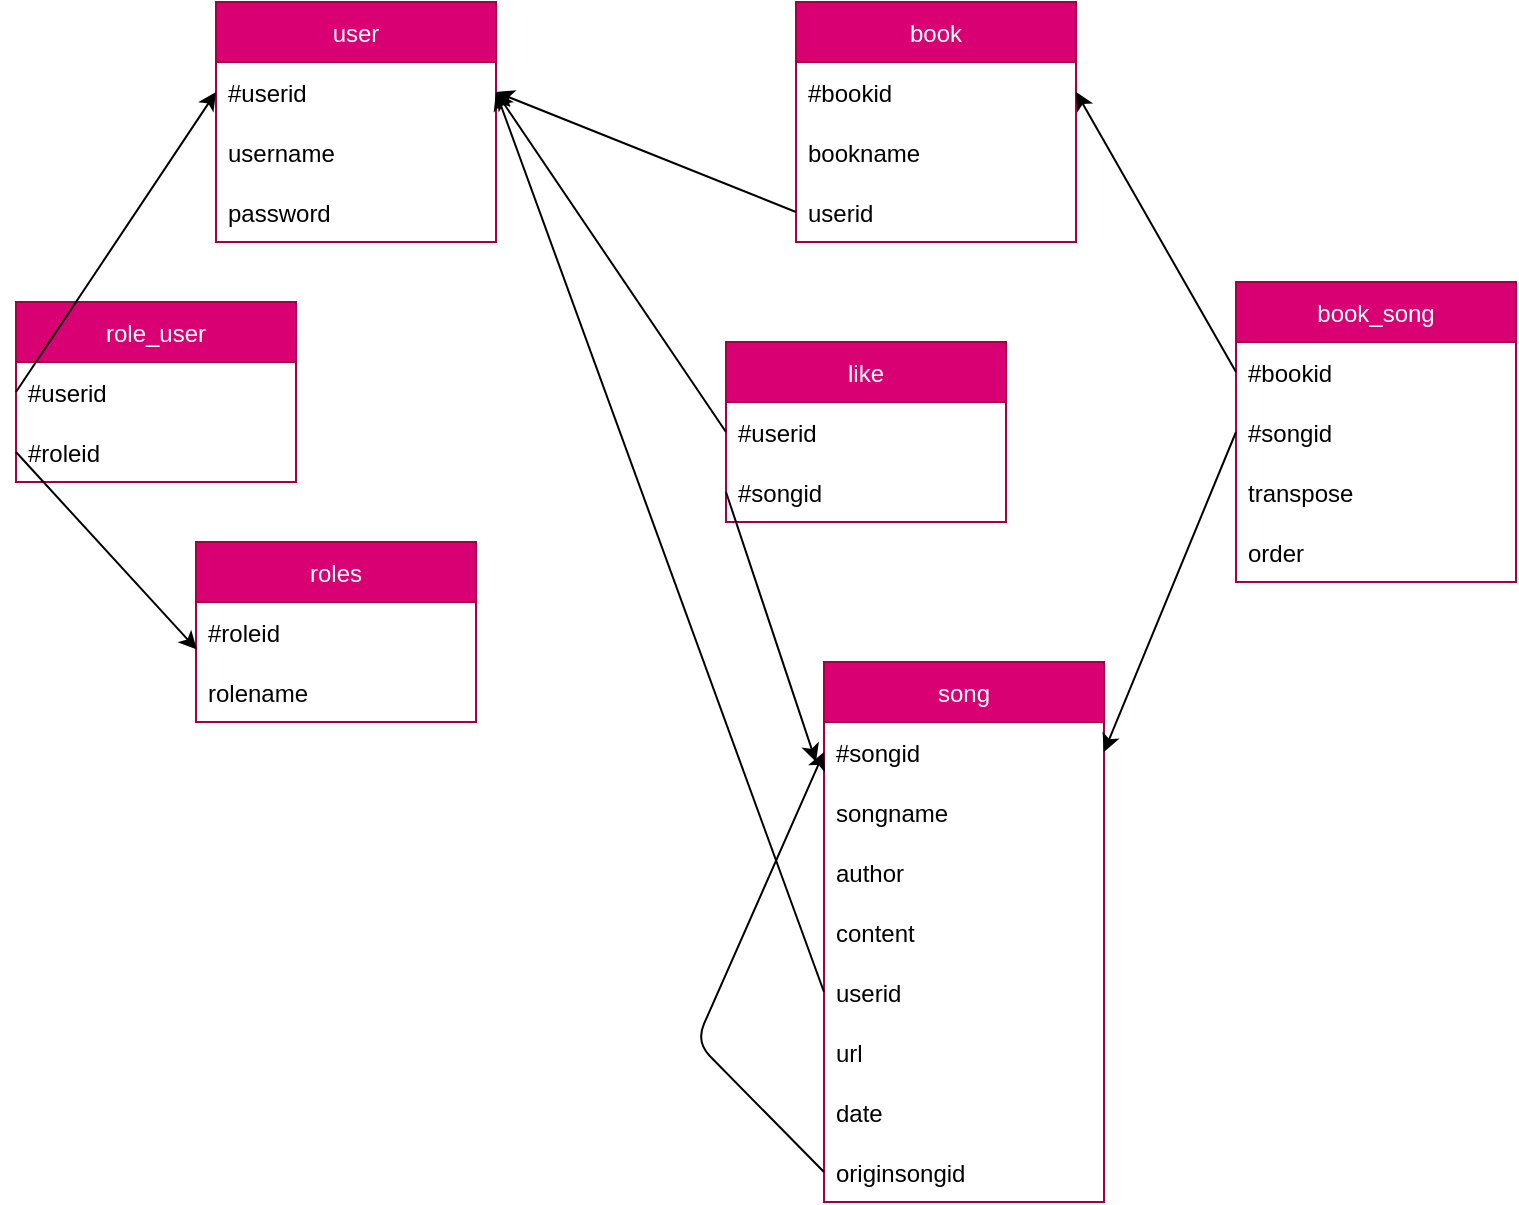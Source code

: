 <mxfile>
    <diagram id="D3xTFNK2kymklrmmOKtB" name="Page-1">
        <mxGraphModel dx="718" dy="527" grid="1" gridSize="10" guides="1" tooltips="1" connect="1" arrows="1" fold="1" page="1" pageScale="1" pageWidth="827" pageHeight="1169" math="0" shadow="0">
            <root>
                <mxCell id="0"/>
                <mxCell id="1" parent="0"/>
                <mxCell id="23" value="user" style="swimlane;fontStyle=0;childLayout=stackLayout;horizontal=1;startSize=30;horizontalStack=0;resizeParent=1;resizeParentMax=0;resizeLast=0;collapsible=1;marginBottom=0;fillColor=#d80073;fontColor=#ffffff;strokeColor=#A50040;" parent="1" vertex="1">
                    <mxGeometry x="139" y="40" width="140" height="120" as="geometry"/>
                </mxCell>
                <mxCell id="24" value="#userid" style="text;strokeColor=none;fillColor=none;align=left;verticalAlign=middle;spacingLeft=4;spacingRight=4;overflow=hidden;points=[[0,0.5],[1,0.5]];portConstraint=eastwest;rotatable=0;" parent="23" vertex="1">
                    <mxGeometry y="30" width="140" height="30" as="geometry"/>
                </mxCell>
                <mxCell id="25" value="username" style="text;strokeColor=none;fillColor=none;align=left;verticalAlign=middle;spacingLeft=4;spacingRight=4;overflow=hidden;points=[[0,0.5],[1,0.5]];portConstraint=eastwest;rotatable=0;" parent="23" vertex="1">
                    <mxGeometry y="60" width="140" height="30" as="geometry"/>
                </mxCell>
                <mxCell id="26" value="password" style="text;strokeColor=none;fillColor=none;align=left;verticalAlign=middle;spacingLeft=4;spacingRight=4;overflow=hidden;points=[[0,0.5],[1,0.5]];portConstraint=eastwest;rotatable=0;" parent="23" vertex="1">
                    <mxGeometry y="90" width="140" height="30" as="geometry"/>
                </mxCell>
                <mxCell id="27" value="book" style="swimlane;fontStyle=0;childLayout=stackLayout;horizontal=1;startSize=30;horizontalStack=0;resizeParent=1;resizeParentMax=0;resizeLast=0;collapsible=1;marginBottom=0;fillColor=#d80073;fontColor=#ffffff;strokeColor=#A50040;" parent="1" vertex="1">
                    <mxGeometry x="429" y="40" width="140" height="120" as="geometry"/>
                </mxCell>
                <mxCell id="28" value="#bookid" style="text;strokeColor=none;fillColor=none;align=left;verticalAlign=middle;spacingLeft=4;spacingRight=4;overflow=hidden;points=[[0,0.5],[1,0.5]];portConstraint=eastwest;rotatable=0;" parent="27" vertex="1">
                    <mxGeometry y="30" width="140" height="30" as="geometry"/>
                </mxCell>
                <mxCell id="29" value="bookname" style="text;strokeColor=none;fillColor=none;align=left;verticalAlign=middle;spacingLeft=4;spacingRight=4;overflow=hidden;points=[[0,0.5],[1,0.5]];portConstraint=eastwest;rotatable=0;" parent="27" vertex="1">
                    <mxGeometry y="60" width="140" height="30" as="geometry"/>
                </mxCell>
                <mxCell id="56" value="userid" style="text;strokeColor=none;fillColor=none;align=left;verticalAlign=middle;spacingLeft=4;spacingRight=4;overflow=hidden;points=[[0,0.5],[1,0.5]];portConstraint=eastwest;rotatable=0;" parent="27" vertex="1">
                    <mxGeometry y="90" width="140" height="30" as="geometry"/>
                </mxCell>
                <mxCell id="31" value="song" style="swimlane;fontStyle=0;childLayout=stackLayout;horizontal=1;startSize=30;horizontalStack=0;resizeParent=1;resizeParentMax=0;resizeLast=0;collapsible=1;marginBottom=0;fillColor=#d80073;fontColor=#ffffff;strokeColor=#A50040;" parent="1" vertex="1">
                    <mxGeometry x="443" y="370" width="140" height="270" as="geometry">
                        <mxRectangle x="260" y="860" width="60" height="30" as="alternateBounds"/>
                    </mxGeometry>
                </mxCell>
                <mxCell id="32" value="#songid" style="text;strokeColor=none;fillColor=none;align=left;verticalAlign=middle;spacingLeft=4;spacingRight=4;overflow=hidden;points=[[0,0.5],[1,0.5]];portConstraint=eastwest;rotatable=0;" parent="31" vertex="1">
                    <mxGeometry y="30" width="140" height="30" as="geometry"/>
                </mxCell>
                <mxCell id="33" value="songname" style="text;strokeColor=none;fillColor=none;align=left;verticalAlign=middle;spacingLeft=4;spacingRight=4;overflow=hidden;points=[[0,0.5],[1,0.5]];portConstraint=eastwest;rotatable=0;" parent="31" vertex="1">
                    <mxGeometry y="60" width="140" height="30" as="geometry"/>
                </mxCell>
                <mxCell id="35" value="author" style="text;strokeColor=none;fillColor=none;align=left;verticalAlign=middle;spacingLeft=4;spacingRight=4;overflow=hidden;points=[[0,0.5],[1,0.5]];portConstraint=eastwest;rotatable=0;" parent="31" vertex="1">
                    <mxGeometry y="90" width="140" height="30" as="geometry"/>
                </mxCell>
                <mxCell id="36" value="content" style="text;strokeColor=none;fillColor=none;align=left;verticalAlign=middle;spacingLeft=4;spacingRight=4;overflow=hidden;points=[[0,0.5],[1,0.5]];portConstraint=eastwest;rotatable=0;" parent="31" vertex="1">
                    <mxGeometry y="120" width="140" height="30" as="geometry"/>
                </mxCell>
                <mxCell id="54" value="userid" style="text;strokeColor=none;fillColor=none;align=left;verticalAlign=middle;spacingLeft=4;spacingRight=4;overflow=hidden;points=[[0,0.5],[1,0.5]];portConstraint=eastwest;rotatable=0;" parent="31" vertex="1">
                    <mxGeometry y="150" width="140" height="30" as="geometry"/>
                </mxCell>
                <mxCell id="63" value="url" style="text;strokeColor=none;fillColor=none;align=left;verticalAlign=middle;spacingLeft=4;spacingRight=4;overflow=hidden;points=[[0,0.5],[1,0.5]];portConstraint=eastwest;rotatable=0;" parent="31" vertex="1">
                    <mxGeometry y="180" width="140" height="30" as="geometry"/>
                </mxCell>
                <mxCell id="88" value="date" style="text;strokeColor=none;fillColor=none;align=left;verticalAlign=middle;spacingLeft=4;spacingRight=4;overflow=hidden;points=[[0,0.5],[1,0.5]];portConstraint=eastwest;rotatable=0;" parent="31" vertex="1">
                    <mxGeometry y="210" width="140" height="30" as="geometry"/>
                </mxCell>
                <mxCell id="89" value="originsongid" style="text;strokeColor=none;fillColor=none;align=left;verticalAlign=middle;spacingLeft=4;spacingRight=4;overflow=hidden;points=[[0,0.5],[1,0.5]];portConstraint=eastwest;rotatable=0;" parent="31" vertex="1">
                    <mxGeometry y="240" width="140" height="30" as="geometry"/>
                </mxCell>
                <mxCell id="91" style="edgeStyle=none;html=1;exitX=0;exitY=0.5;exitDx=0;exitDy=0;entryX=0;entryY=0.5;entryDx=0;entryDy=0;" parent="31" source="89" target="32" edge="1">
                    <mxGeometry relative="1" as="geometry">
                        <mxPoint x="-114" y="110" as="targetPoint"/>
                        <Array as="points">
                            <mxPoint x="-64" y="190"/>
                        </Array>
                    </mxGeometry>
                </mxCell>
                <mxCell id="49" value="book_song" style="swimlane;fontStyle=0;childLayout=stackLayout;horizontal=1;startSize=30;horizontalStack=0;resizeParent=1;resizeParentMax=0;resizeLast=0;collapsible=1;marginBottom=0;fillColor=#d80073;fontColor=#ffffff;strokeColor=#A50040;" parent="1" vertex="1">
                    <mxGeometry x="649" y="180" width="140" height="150" as="geometry"/>
                </mxCell>
                <mxCell id="50" value="#bookid" style="text;strokeColor=none;fillColor=none;align=left;verticalAlign=middle;spacingLeft=4;spacingRight=4;overflow=hidden;points=[[0,0.5],[1,0.5]];portConstraint=eastwest;rotatable=0;" parent="49" vertex="1">
                    <mxGeometry y="30" width="140" height="30" as="geometry"/>
                </mxCell>
                <mxCell id="51" value="#songid" style="text;strokeColor=none;fillColor=none;align=left;verticalAlign=middle;spacingLeft=4;spacingRight=4;overflow=hidden;points=[[0,0.5],[1,0.5]];portConstraint=eastwest;rotatable=0;" parent="49" vertex="1">
                    <mxGeometry y="60" width="140" height="30" as="geometry"/>
                </mxCell>
                <mxCell id="74" value="transpose" style="text;strokeColor=none;fillColor=none;align=left;verticalAlign=middle;spacingLeft=4;spacingRight=4;overflow=hidden;points=[[0,0.5],[1,0.5]];portConstraint=eastwest;rotatable=0;" parent="49" vertex="1">
                    <mxGeometry y="90" width="140" height="30" as="geometry"/>
                </mxCell>
                <mxCell id="75" value="order" style="text;strokeColor=none;fillColor=none;align=left;verticalAlign=middle;spacingLeft=4;spacingRight=4;overflow=hidden;points=[[0,0.5],[1,0.5]];portConstraint=eastwest;rotatable=0;" parent="49" vertex="1">
                    <mxGeometry y="120" width="140" height="30" as="geometry"/>
                </mxCell>
                <mxCell id="52" style="edgeStyle=none;html=1;exitX=0;exitY=0.5;exitDx=0;exitDy=0;entryX=1;entryY=0.5;entryDx=0;entryDy=0;" parent="1" source="50" target="28" edge="1">
                    <mxGeometry relative="1" as="geometry"/>
                </mxCell>
                <mxCell id="53" style="edgeStyle=none;html=1;exitX=0;exitY=0.5;exitDx=0;exitDy=0;entryX=1;entryY=0.5;entryDx=0;entryDy=0;" parent="1" source="51" target="32" edge="1">
                    <mxGeometry relative="1" as="geometry"/>
                </mxCell>
                <mxCell id="55" style="edgeStyle=none;html=1;exitX=0;exitY=0.5;exitDx=0;exitDy=0;entryX=1;entryY=0.5;entryDx=0;entryDy=0;" parent="1" source="54" target="24" edge="1">
                    <mxGeometry relative="1" as="geometry"/>
                </mxCell>
                <mxCell id="57" style="edgeStyle=none;html=1;exitX=0;exitY=0.5;exitDx=0;exitDy=0;entryX=1;entryY=0.5;entryDx=0;entryDy=0;" parent="1" source="56" target="24" edge="1">
                    <mxGeometry relative="1" as="geometry"/>
                </mxCell>
                <mxCell id="58" value="like" style="swimlane;fontStyle=0;childLayout=stackLayout;horizontal=1;startSize=30;horizontalStack=0;resizeParent=1;resizeParentMax=0;resizeLast=0;collapsible=1;marginBottom=0;fillColor=#d80073;fontColor=#ffffff;strokeColor=#A50040;" parent="1" vertex="1">
                    <mxGeometry x="394" y="210" width="140" height="90" as="geometry"/>
                </mxCell>
                <mxCell id="59" value="#userid" style="text;strokeColor=none;fillColor=none;align=left;verticalAlign=middle;spacingLeft=4;spacingRight=4;overflow=hidden;points=[[0,0.5],[1,0.5]];portConstraint=eastwest;rotatable=0;" parent="58" vertex="1">
                    <mxGeometry y="30" width="140" height="30" as="geometry"/>
                </mxCell>
                <mxCell id="60" value="#songid" style="text;strokeColor=none;fillColor=none;align=left;verticalAlign=middle;spacingLeft=4;spacingRight=4;overflow=hidden;points=[[0,0.5],[1,0.5]];portConstraint=eastwest;rotatable=0;" parent="58" vertex="1">
                    <mxGeometry y="60" width="140" height="30" as="geometry"/>
                </mxCell>
                <mxCell id="61" style="edgeStyle=none;html=1;exitX=0;exitY=0.5;exitDx=0;exitDy=0;entryX=1;entryY=0.5;entryDx=0;entryDy=0;" parent="1" source="59" target="24" edge="1">
                    <mxGeometry relative="1" as="geometry"/>
                </mxCell>
                <mxCell id="62" style="edgeStyle=none;html=1;exitX=0;exitY=0.5;exitDx=0;exitDy=0;" parent="1" source="60" edge="1">
                    <mxGeometry relative="1" as="geometry">
                        <mxPoint x="439" y="420" as="targetPoint"/>
                    </mxGeometry>
                </mxCell>
                <mxCell id="64" value="roles" style="swimlane;fontStyle=0;childLayout=stackLayout;horizontal=1;startSize=30;horizontalStack=0;resizeParent=1;resizeParentMax=0;resizeLast=0;collapsible=1;marginBottom=0;fillColor=#d80073;fontColor=#ffffff;strokeColor=#A50040;" parent="1" vertex="1">
                    <mxGeometry x="129" y="310" width="140" height="90" as="geometry"/>
                </mxCell>
                <mxCell id="65" value="#roleid" style="text;strokeColor=none;fillColor=none;align=left;verticalAlign=middle;spacingLeft=4;spacingRight=4;overflow=hidden;points=[[0,0.5],[1,0.5]];portConstraint=eastwest;rotatable=0;" parent="64" vertex="1">
                    <mxGeometry y="30" width="140" height="30" as="geometry"/>
                </mxCell>
                <mxCell id="66" value="rolename" style="text;strokeColor=none;fillColor=none;align=left;verticalAlign=middle;spacingLeft=4;spacingRight=4;overflow=hidden;points=[[0,0.5],[1,0.5]];portConstraint=eastwest;rotatable=0;" parent="64" vertex="1">
                    <mxGeometry y="60" width="140" height="30" as="geometry"/>
                </mxCell>
                <mxCell id="68" value="role_user" style="swimlane;fontStyle=0;childLayout=stackLayout;horizontal=1;startSize=30;horizontalStack=0;resizeParent=1;resizeParentMax=0;resizeLast=0;collapsible=1;marginBottom=0;fillColor=#d80073;fontColor=#ffffff;strokeColor=#A50040;" parent="1" vertex="1">
                    <mxGeometry x="39" y="190" width="140" height="90" as="geometry"/>
                </mxCell>
                <mxCell id="69" value="#userid" style="text;strokeColor=none;fillColor=none;align=left;verticalAlign=middle;spacingLeft=4;spacingRight=4;overflow=hidden;points=[[0,0.5],[1,0.5]];portConstraint=eastwest;rotatable=0;" parent="68" vertex="1">
                    <mxGeometry y="30" width="140" height="30" as="geometry"/>
                </mxCell>
                <mxCell id="70" value="#roleid" style="text;strokeColor=none;fillColor=none;align=left;verticalAlign=middle;spacingLeft=4;spacingRight=4;overflow=hidden;points=[[0,0.5],[1,0.5]];portConstraint=eastwest;rotatable=0;" parent="68" vertex="1">
                    <mxGeometry y="60" width="140" height="30" as="geometry"/>
                </mxCell>
                <mxCell id="72" style="edgeStyle=none;html=1;exitX=0;exitY=0.5;exitDx=0;exitDy=0;entryX=0.003;entryY=0.793;entryDx=0;entryDy=0;entryPerimeter=0;" parent="1" source="70" target="65" edge="1">
                    <mxGeometry relative="1" as="geometry"/>
                </mxCell>
                <mxCell id="73" style="edgeStyle=none;html=1;exitX=0;exitY=0.5;exitDx=0;exitDy=0;entryX=0;entryY=0.5;entryDx=0;entryDy=0;" parent="1" source="69" target="24" edge="1">
                    <mxGeometry relative="1" as="geometry"/>
                </mxCell>
            </root>
        </mxGraphModel>
    </diagram>
</mxfile>